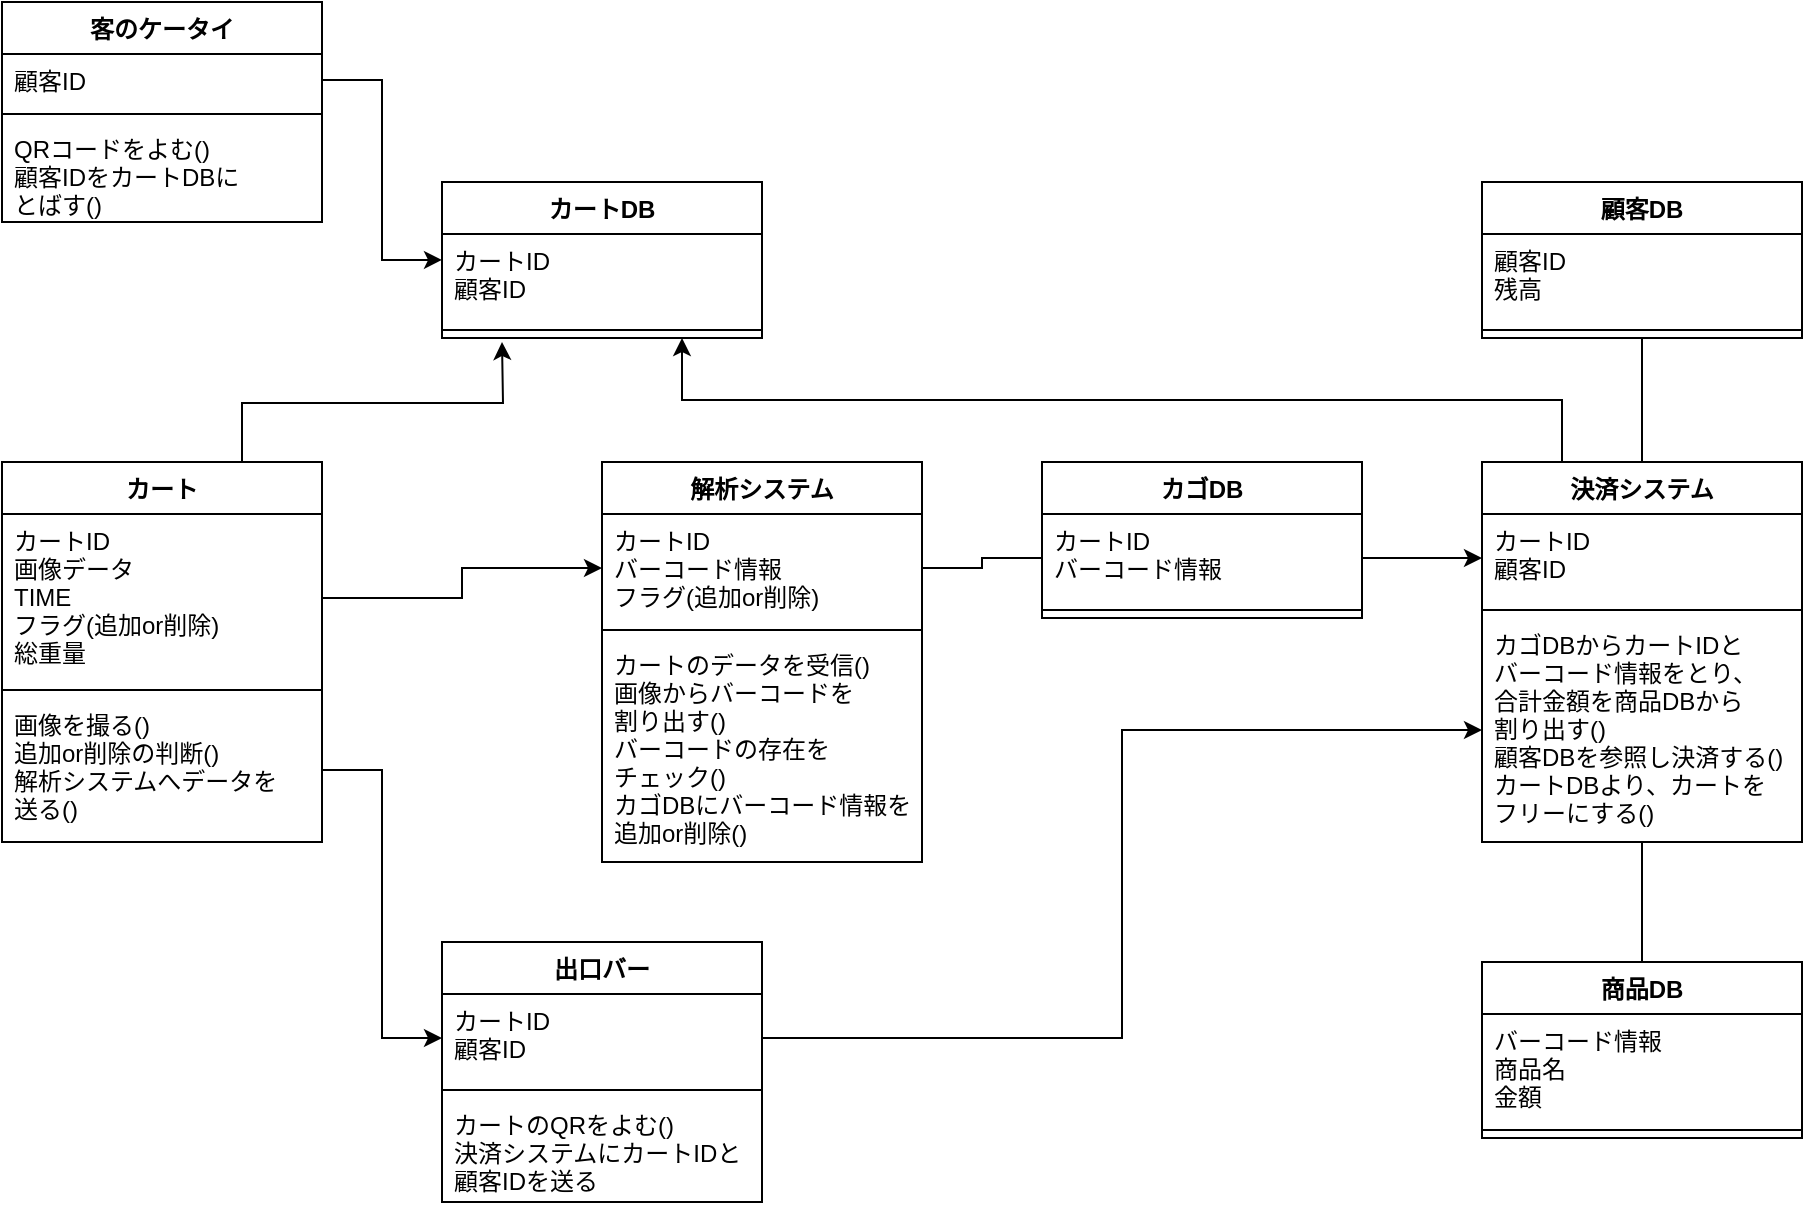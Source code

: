<mxfile version="12.1.4" type="device" pages="1"><diagram id="s26QmXw9sFTm3T2uKqfP" name="ページ1"><mxGraphModel dx="1185" dy="753" grid="1" gridSize="10" guides="1" tooltips="1" connect="1" arrows="1" fold="1" page="1" pageScale="1" pageWidth="827" pageHeight="1169" math="0" shadow="0"><root><mxCell id="0"/><mxCell id="1" parent="0"/><mxCell id="VsKpoMJgu92who8x4NZH-1" value="客のケータイ" style="swimlane;fontStyle=1;align=center;verticalAlign=top;childLayout=stackLayout;horizontal=1;startSize=26;horizontalStack=0;resizeParent=1;resizeParentMax=0;resizeLast=0;collapsible=1;marginBottom=0;" vertex="1" parent="1"><mxGeometry x="20" y="40" width="160" height="110" as="geometry"/></mxCell><mxCell id="VsKpoMJgu92who8x4NZH-2" value="顧客ID" style="text;strokeColor=none;fillColor=none;align=left;verticalAlign=top;spacingLeft=4;spacingRight=4;overflow=hidden;rotatable=0;points=[[0,0.5],[1,0.5]];portConstraint=eastwest;" vertex="1" parent="VsKpoMJgu92who8x4NZH-1"><mxGeometry y="26" width="160" height="26" as="geometry"/></mxCell><mxCell id="VsKpoMJgu92who8x4NZH-3" value="" style="line;strokeWidth=1;fillColor=none;align=left;verticalAlign=middle;spacingTop=-1;spacingLeft=3;spacingRight=3;rotatable=0;labelPosition=right;points=[];portConstraint=eastwest;" vertex="1" parent="VsKpoMJgu92who8x4NZH-1"><mxGeometry y="52" width="160" height="8" as="geometry"/></mxCell><mxCell id="VsKpoMJgu92who8x4NZH-4" value="QRコードをよむ()&#10;顧客IDをカートDBに&#10;とばす()" style="text;strokeColor=none;fillColor=none;align=left;verticalAlign=top;spacingLeft=4;spacingRight=4;overflow=hidden;rotatable=0;points=[[0,0.5],[1,0.5]];portConstraint=eastwest;" vertex="1" parent="VsKpoMJgu92who8x4NZH-1"><mxGeometry y="60" width="160" height="50" as="geometry"/></mxCell><mxCell id="VsKpoMJgu92who8x4NZH-5" value="カートDB" style="swimlane;fontStyle=1;align=center;verticalAlign=top;childLayout=stackLayout;horizontal=1;startSize=26;horizontalStack=0;resizeParent=1;resizeParentMax=0;resizeLast=0;collapsible=1;marginBottom=0;" vertex="1" parent="1"><mxGeometry x="240" y="130" width="160" height="78" as="geometry"/></mxCell><mxCell id="VsKpoMJgu92who8x4NZH-6" value="カートID&#10;顧客ID" style="text;strokeColor=none;fillColor=none;align=left;verticalAlign=top;spacingLeft=4;spacingRight=4;overflow=hidden;rotatable=0;points=[[0,0.5],[1,0.5]];portConstraint=eastwest;" vertex="1" parent="VsKpoMJgu92who8x4NZH-5"><mxGeometry y="26" width="160" height="44" as="geometry"/></mxCell><mxCell id="VsKpoMJgu92who8x4NZH-7" value="" style="line;strokeWidth=1;fillColor=none;align=left;verticalAlign=middle;spacingTop=-1;spacingLeft=3;spacingRight=3;rotatable=0;labelPosition=right;points=[];portConstraint=eastwest;" vertex="1" parent="VsKpoMJgu92who8x4NZH-5"><mxGeometry y="70" width="160" height="8" as="geometry"/></mxCell><mxCell id="VsKpoMJgu92who8x4NZH-43" style="edgeStyle=orthogonalEdgeStyle;rounded=0;orthogonalLoop=1;jettySize=auto;html=1;exitX=0.75;exitY=0;exitDx=0;exitDy=0;" edge="1" parent="1" source="VsKpoMJgu92who8x4NZH-9"><mxGeometry relative="1" as="geometry"><mxPoint x="270" y="210" as="targetPoint"/></mxGeometry></mxCell><mxCell id="VsKpoMJgu92who8x4NZH-9" value="カート" style="swimlane;fontStyle=1;align=center;verticalAlign=top;childLayout=stackLayout;horizontal=1;startSize=26;horizontalStack=0;resizeParent=1;resizeParentMax=0;resizeLast=0;collapsible=1;marginBottom=0;" vertex="1" parent="1"><mxGeometry x="20" y="270" width="160" height="190" as="geometry"/></mxCell><mxCell id="VsKpoMJgu92who8x4NZH-10" value="カートID&#10;画像データ&#10;TIME&#10;フラグ(追加or削除)&#10;総重量" style="text;strokeColor=none;fillColor=none;align=left;verticalAlign=top;spacingLeft=4;spacingRight=4;overflow=hidden;rotatable=0;points=[[0,0.5],[1,0.5]];portConstraint=eastwest;" vertex="1" parent="VsKpoMJgu92who8x4NZH-9"><mxGeometry y="26" width="160" height="84" as="geometry"/></mxCell><mxCell id="VsKpoMJgu92who8x4NZH-11" value="" style="line;strokeWidth=1;fillColor=none;align=left;verticalAlign=middle;spacingTop=-1;spacingLeft=3;spacingRight=3;rotatable=0;labelPosition=right;points=[];portConstraint=eastwest;" vertex="1" parent="VsKpoMJgu92who8x4NZH-9"><mxGeometry y="110" width="160" height="8" as="geometry"/></mxCell><mxCell id="VsKpoMJgu92who8x4NZH-12" value="画像を撮る()&#10;追加or削除の判断()&#10;解析システムへデータを&#10;送る()" style="text;strokeColor=none;fillColor=none;align=left;verticalAlign=top;spacingLeft=4;spacingRight=4;overflow=hidden;rotatable=0;points=[[0,0.5],[1,0.5]];portConstraint=eastwest;" vertex="1" parent="VsKpoMJgu92who8x4NZH-9"><mxGeometry y="118" width="160" height="72" as="geometry"/></mxCell><mxCell id="VsKpoMJgu92who8x4NZH-13" value="解析システム" style="swimlane;fontStyle=1;align=center;verticalAlign=top;childLayout=stackLayout;horizontal=1;startSize=26;horizontalStack=0;resizeParent=1;resizeParentMax=0;resizeLast=0;collapsible=1;marginBottom=0;" vertex="1" parent="1"><mxGeometry x="320" y="270" width="160" height="200" as="geometry"><mxRectangle x="240" y="265" width="100" height="26" as="alternateBounds"/></mxGeometry></mxCell><mxCell id="VsKpoMJgu92who8x4NZH-14" value="カートID&#10;バーコード情報&#10;フラグ(追加or削除)" style="text;strokeColor=none;fillColor=none;align=left;verticalAlign=top;spacingLeft=4;spacingRight=4;overflow=hidden;rotatable=0;points=[[0,0.5],[1,0.5]];portConstraint=eastwest;" vertex="1" parent="VsKpoMJgu92who8x4NZH-13"><mxGeometry y="26" width="160" height="54" as="geometry"/></mxCell><mxCell id="VsKpoMJgu92who8x4NZH-15" value="" style="line;strokeWidth=1;fillColor=none;align=left;verticalAlign=middle;spacingTop=-1;spacingLeft=3;spacingRight=3;rotatable=0;labelPosition=right;points=[];portConstraint=eastwest;" vertex="1" parent="VsKpoMJgu92who8x4NZH-13"><mxGeometry y="80" width="160" height="8" as="geometry"/></mxCell><mxCell id="VsKpoMJgu92who8x4NZH-16" value="カートのデータを受信()&#10;画像からバーコードを&#10;割り出す()&#10;バーコードの存在を&#10;チェック()&#10;カゴDBにバーコード情報を&#10;追加or削除()" style="text;strokeColor=none;fillColor=none;align=left;verticalAlign=top;spacingLeft=4;spacingRight=4;overflow=hidden;rotatable=0;points=[[0,0.5],[1,0.5]];portConstraint=eastwest;" vertex="1" parent="VsKpoMJgu92who8x4NZH-13"><mxGeometry y="88" width="160" height="112" as="geometry"/></mxCell><mxCell id="VsKpoMJgu92who8x4NZH-17" value="カゴDB" style="swimlane;fontStyle=1;align=center;verticalAlign=top;childLayout=stackLayout;horizontal=1;startSize=26;horizontalStack=0;resizeParent=1;resizeParentMax=0;resizeLast=0;collapsible=1;marginBottom=0;" vertex="1" parent="1"><mxGeometry x="540" y="270" width="160" height="78" as="geometry"/></mxCell><mxCell id="VsKpoMJgu92who8x4NZH-18" value="カートID&#10;バーコード情報" style="text;strokeColor=none;fillColor=none;align=left;verticalAlign=top;spacingLeft=4;spacingRight=4;overflow=hidden;rotatable=0;points=[[0,0.5],[1,0.5]];portConstraint=eastwest;" vertex="1" parent="VsKpoMJgu92who8x4NZH-17"><mxGeometry y="26" width="160" height="44" as="geometry"/></mxCell><mxCell id="VsKpoMJgu92who8x4NZH-19" value="" style="line;strokeWidth=1;fillColor=none;align=left;verticalAlign=middle;spacingTop=-1;spacingLeft=3;spacingRight=3;rotatable=0;labelPosition=right;points=[];portConstraint=eastwest;" vertex="1" parent="VsKpoMJgu92who8x4NZH-17"><mxGeometry y="70" width="160" height="8" as="geometry"/></mxCell><mxCell id="VsKpoMJgu92who8x4NZH-48" value="" style="edgeStyle=orthogonalEdgeStyle;rounded=0;orthogonalLoop=1;jettySize=auto;html=1;endArrow=none;endFill=0;" edge="1" parent="1" source="VsKpoMJgu92who8x4NZH-21" target="VsKpoMJgu92who8x4NZH-26"><mxGeometry relative="1" as="geometry"/></mxCell><mxCell id="VsKpoMJgu92who8x4NZH-49" value="" style="edgeStyle=orthogonalEdgeStyle;rounded=0;orthogonalLoop=1;jettySize=auto;html=1;endArrow=none;endFill=0;entryX=0.5;entryY=1;entryDx=0;entryDy=0;" edge="1" parent="1" source="VsKpoMJgu92who8x4NZH-21" target="VsKpoMJgu92who8x4NZH-29"><mxGeometry relative="1" as="geometry"/></mxCell><mxCell id="VsKpoMJgu92who8x4NZH-50" style="edgeStyle=orthogonalEdgeStyle;rounded=0;orthogonalLoop=1;jettySize=auto;html=1;exitX=0.25;exitY=0;exitDx=0;exitDy=0;entryX=0.75;entryY=1;entryDx=0;entryDy=0;endArrow=classic;endFill=1;" edge="1" parent="1" source="VsKpoMJgu92who8x4NZH-21" target="VsKpoMJgu92who8x4NZH-5"><mxGeometry relative="1" as="geometry"/></mxCell><mxCell id="VsKpoMJgu92who8x4NZH-21" value="決済システム" style="swimlane;fontStyle=1;align=center;verticalAlign=top;childLayout=stackLayout;horizontal=1;startSize=26;horizontalStack=0;resizeParent=1;resizeParentMax=0;resizeLast=0;collapsible=1;marginBottom=0;" vertex="1" parent="1"><mxGeometry x="760" y="270" width="160" height="190" as="geometry"/></mxCell><mxCell id="VsKpoMJgu92who8x4NZH-22" value="カートID&#10;顧客ID" style="text;strokeColor=none;fillColor=none;align=left;verticalAlign=top;spacingLeft=4;spacingRight=4;overflow=hidden;rotatable=0;points=[[0,0.5],[1,0.5]];portConstraint=eastwest;" vertex="1" parent="VsKpoMJgu92who8x4NZH-21"><mxGeometry y="26" width="160" height="44" as="geometry"/></mxCell><mxCell id="VsKpoMJgu92who8x4NZH-23" value="" style="line;strokeWidth=1;fillColor=none;align=left;verticalAlign=middle;spacingTop=-1;spacingLeft=3;spacingRight=3;rotatable=0;labelPosition=right;points=[];portConstraint=eastwest;" vertex="1" parent="VsKpoMJgu92who8x4NZH-21"><mxGeometry y="70" width="160" height="8" as="geometry"/></mxCell><mxCell id="VsKpoMJgu92who8x4NZH-24" value="カゴDBからカートIDと&#10;バーコード情報をとり、&#10;合計金額を商品DBから&#10;割り出す()&#10;顧客DBを参照し決済する()&#10;カートDBより、カートを&#10;フリーにする()" style="text;strokeColor=none;fillColor=none;align=left;verticalAlign=top;spacingLeft=4;spacingRight=4;overflow=hidden;rotatable=0;points=[[0,0.5],[1,0.5]];portConstraint=eastwest;" vertex="1" parent="VsKpoMJgu92who8x4NZH-21"><mxGeometry y="78" width="160" height="112" as="geometry"/></mxCell><mxCell id="VsKpoMJgu92who8x4NZH-25" style="edgeStyle=orthogonalEdgeStyle;rounded=0;orthogonalLoop=1;jettySize=auto;html=1;exitX=1;exitY=0.5;exitDx=0;exitDy=0;entryX=0;entryY=0.295;entryDx=0;entryDy=0;entryPerimeter=0;" edge="1" parent="1" source="VsKpoMJgu92who8x4NZH-2" target="VsKpoMJgu92who8x4NZH-6"><mxGeometry relative="1" as="geometry"/></mxCell><mxCell id="VsKpoMJgu92who8x4NZH-26" value="商品DB" style="swimlane;fontStyle=1;align=center;verticalAlign=top;childLayout=stackLayout;horizontal=1;startSize=26;horizontalStack=0;resizeParent=1;resizeParentMax=0;resizeLast=0;collapsible=1;marginBottom=0;" vertex="1" parent="1"><mxGeometry x="760" y="520" width="160" height="88" as="geometry"/></mxCell><mxCell id="VsKpoMJgu92who8x4NZH-27" value="バーコード情報&#10;商品名&#10;金額" style="text;strokeColor=none;fillColor=none;align=left;verticalAlign=top;spacingLeft=4;spacingRight=4;overflow=hidden;rotatable=0;points=[[0,0.5],[1,0.5]];portConstraint=eastwest;" vertex="1" parent="VsKpoMJgu92who8x4NZH-26"><mxGeometry y="26" width="160" height="54" as="geometry"/></mxCell><mxCell id="VsKpoMJgu92who8x4NZH-28" value="" style="line;strokeWidth=1;fillColor=none;align=left;verticalAlign=middle;spacingTop=-1;spacingLeft=3;spacingRight=3;rotatable=0;labelPosition=right;points=[];portConstraint=eastwest;" vertex="1" parent="VsKpoMJgu92who8x4NZH-26"><mxGeometry y="80" width="160" height="8" as="geometry"/></mxCell><mxCell id="VsKpoMJgu92who8x4NZH-29" value="顧客DB" style="swimlane;fontStyle=1;align=center;verticalAlign=top;childLayout=stackLayout;horizontal=1;startSize=26;horizontalStack=0;resizeParent=1;resizeParentMax=0;resizeLast=0;collapsible=1;marginBottom=0;" vertex="1" parent="1"><mxGeometry x="760" y="130" width="160" height="78" as="geometry"/></mxCell><mxCell id="VsKpoMJgu92who8x4NZH-30" value="顧客ID&#10;残高" style="text;strokeColor=none;fillColor=none;align=left;verticalAlign=top;spacingLeft=4;spacingRight=4;overflow=hidden;rotatable=0;points=[[0,0.5],[1,0.5]];portConstraint=eastwest;" vertex="1" parent="VsKpoMJgu92who8x4NZH-29"><mxGeometry y="26" width="160" height="44" as="geometry"/></mxCell><mxCell id="VsKpoMJgu92who8x4NZH-31" value="" style="line;strokeWidth=1;fillColor=none;align=left;verticalAlign=middle;spacingTop=-1;spacingLeft=3;spacingRight=3;rotatable=0;labelPosition=right;points=[];portConstraint=eastwest;" vertex="1" parent="VsKpoMJgu92who8x4NZH-29"><mxGeometry y="70" width="160" height="8" as="geometry"/></mxCell><mxCell id="VsKpoMJgu92who8x4NZH-36" value="出口バー" style="swimlane;fontStyle=1;align=center;verticalAlign=top;childLayout=stackLayout;horizontal=1;startSize=26;horizontalStack=0;resizeParent=1;resizeParentMax=0;resizeLast=0;collapsible=1;marginBottom=0;" vertex="1" parent="1"><mxGeometry x="240" y="510" width="160" height="130" as="geometry"/></mxCell><mxCell id="VsKpoMJgu92who8x4NZH-37" value="カートID&#10;顧客ID" style="text;strokeColor=none;fillColor=none;align=left;verticalAlign=top;spacingLeft=4;spacingRight=4;overflow=hidden;rotatable=0;points=[[0,0.5],[1,0.5]];portConstraint=eastwest;" vertex="1" parent="VsKpoMJgu92who8x4NZH-36"><mxGeometry y="26" width="160" height="44" as="geometry"/></mxCell><mxCell id="VsKpoMJgu92who8x4NZH-38" value="" style="line;strokeWidth=1;fillColor=none;align=left;verticalAlign=middle;spacingTop=-1;spacingLeft=3;spacingRight=3;rotatable=0;labelPosition=right;points=[];portConstraint=eastwest;" vertex="1" parent="VsKpoMJgu92who8x4NZH-36"><mxGeometry y="70" width="160" height="8" as="geometry"/></mxCell><mxCell id="VsKpoMJgu92who8x4NZH-39" value="カートのQRをよむ()&#10;決済システムにカートIDと&#10;顧客IDを送る" style="text;strokeColor=none;fillColor=none;align=left;verticalAlign=top;spacingLeft=4;spacingRight=4;overflow=hidden;rotatable=0;points=[[0,0.5],[1,0.5]];portConstraint=eastwest;" vertex="1" parent="VsKpoMJgu92who8x4NZH-36"><mxGeometry y="78" width="160" height="52" as="geometry"/></mxCell><mxCell id="VsKpoMJgu92who8x4NZH-44" style="edgeStyle=orthogonalEdgeStyle;rounded=0;orthogonalLoop=1;jettySize=auto;html=1;exitX=1;exitY=0.5;exitDx=0;exitDy=0;entryX=0;entryY=0.5;entryDx=0;entryDy=0;" edge="1" parent="1" source="VsKpoMJgu92who8x4NZH-10" target="VsKpoMJgu92who8x4NZH-14"><mxGeometry relative="1" as="geometry"/></mxCell><mxCell id="VsKpoMJgu92who8x4NZH-45" style="edgeStyle=orthogonalEdgeStyle;rounded=0;orthogonalLoop=1;jettySize=auto;html=1;exitX=1;exitY=0.5;exitDx=0;exitDy=0;entryX=0;entryY=0.5;entryDx=0;entryDy=0;" edge="1" parent="1" source="VsKpoMJgu92who8x4NZH-12" target="VsKpoMJgu92who8x4NZH-37"><mxGeometry relative="1" as="geometry"/></mxCell><mxCell id="VsKpoMJgu92who8x4NZH-46" style="edgeStyle=orthogonalEdgeStyle;rounded=0;orthogonalLoop=1;jettySize=auto;html=1;exitX=1;exitY=0.5;exitDx=0;exitDy=0;entryX=0;entryY=0.5;entryDx=0;entryDy=0;endArrow=none;endFill=0;" edge="1" parent="1" source="VsKpoMJgu92who8x4NZH-14" target="VsKpoMJgu92who8x4NZH-18"><mxGeometry relative="1" as="geometry"/></mxCell><mxCell id="VsKpoMJgu92who8x4NZH-47" style="edgeStyle=orthogonalEdgeStyle;rounded=0;orthogonalLoop=1;jettySize=auto;html=1;exitX=1;exitY=0.5;exitDx=0;exitDy=0;entryX=0;entryY=0.5;entryDx=0;entryDy=0;" edge="1" parent="1" source="VsKpoMJgu92who8x4NZH-18" target="VsKpoMJgu92who8x4NZH-22"><mxGeometry relative="1" as="geometry"/></mxCell><mxCell id="VsKpoMJgu92who8x4NZH-51" style="edgeStyle=orthogonalEdgeStyle;rounded=0;orthogonalLoop=1;jettySize=auto;html=1;exitX=0;exitY=0.5;exitDx=0;exitDy=0;entryX=1;entryY=0.5;entryDx=0;entryDy=0;endArrow=none;endFill=0;startArrow=classic;startFill=1;" edge="1" parent="1" source="VsKpoMJgu92who8x4NZH-24" target="VsKpoMJgu92who8x4NZH-37"><mxGeometry relative="1" as="geometry"/></mxCell></root></mxGraphModel></diagram></mxfile>